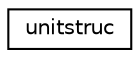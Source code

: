 digraph "Graphical Class Hierarchy"
{
 // INTERACTIVE_SVG=YES
  edge [fontname="Helvetica",fontsize="10",labelfontname="Helvetica",labelfontsize="10"];
  node [fontname="Helvetica",fontsize="10",shape=record];
  rankdir="LR";
  Node0 [label="unitstruc",height=0.2,width=0.4,color="black", fillcolor="white", style="filled",URL="$structunitstruc.html",tooltip="JSON unit type entry. "];
}
